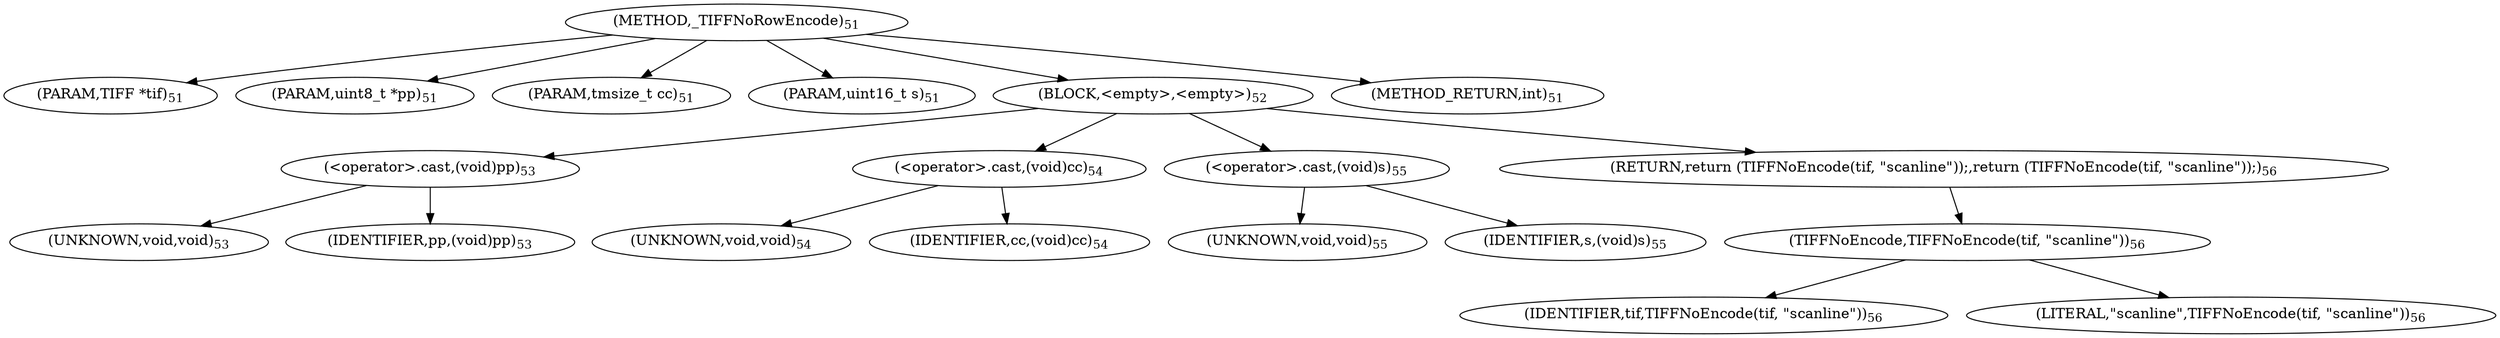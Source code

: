 digraph "_TIFFNoRowEncode" {  
"1738" [label = <(METHOD,_TIFFNoRowEncode)<SUB>51</SUB>> ]
"1739" [label = <(PARAM,TIFF *tif)<SUB>51</SUB>> ]
"1740" [label = <(PARAM,uint8_t *pp)<SUB>51</SUB>> ]
"1741" [label = <(PARAM,tmsize_t cc)<SUB>51</SUB>> ]
"1742" [label = <(PARAM,uint16_t s)<SUB>51</SUB>> ]
"1743" [label = <(BLOCK,&lt;empty&gt;,&lt;empty&gt;)<SUB>52</SUB>> ]
"1744" [label = <(&lt;operator&gt;.cast,(void)pp)<SUB>53</SUB>> ]
"1745" [label = <(UNKNOWN,void,void)<SUB>53</SUB>> ]
"1746" [label = <(IDENTIFIER,pp,(void)pp)<SUB>53</SUB>> ]
"1747" [label = <(&lt;operator&gt;.cast,(void)cc)<SUB>54</SUB>> ]
"1748" [label = <(UNKNOWN,void,void)<SUB>54</SUB>> ]
"1749" [label = <(IDENTIFIER,cc,(void)cc)<SUB>54</SUB>> ]
"1750" [label = <(&lt;operator&gt;.cast,(void)s)<SUB>55</SUB>> ]
"1751" [label = <(UNKNOWN,void,void)<SUB>55</SUB>> ]
"1752" [label = <(IDENTIFIER,s,(void)s)<SUB>55</SUB>> ]
"1753" [label = <(RETURN,return (TIFFNoEncode(tif, &quot;scanline&quot;));,return (TIFFNoEncode(tif, &quot;scanline&quot;));)<SUB>56</SUB>> ]
"1754" [label = <(TIFFNoEncode,TIFFNoEncode(tif, &quot;scanline&quot;))<SUB>56</SUB>> ]
"1755" [label = <(IDENTIFIER,tif,TIFFNoEncode(tif, &quot;scanline&quot;))<SUB>56</SUB>> ]
"1756" [label = <(LITERAL,&quot;scanline&quot;,TIFFNoEncode(tif, &quot;scanline&quot;))<SUB>56</SUB>> ]
"1757" [label = <(METHOD_RETURN,int)<SUB>51</SUB>> ]
  "1738" -> "1739" 
  "1738" -> "1740" 
  "1738" -> "1741" 
  "1738" -> "1742" 
  "1738" -> "1743" 
  "1738" -> "1757" 
  "1743" -> "1744" 
  "1743" -> "1747" 
  "1743" -> "1750" 
  "1743" -> "1753" 
  "1744" -> "1745" 
  "1744" -> "1746" 
  "1747" -> "1748" 
  "1747" -> "1749" 
  "1750" -> "1751" 
  "1750" -> "1752" 
  "1753" -> "1754" 
  "1754" -> "1755" 
  "1754" -> "1756" 
}
